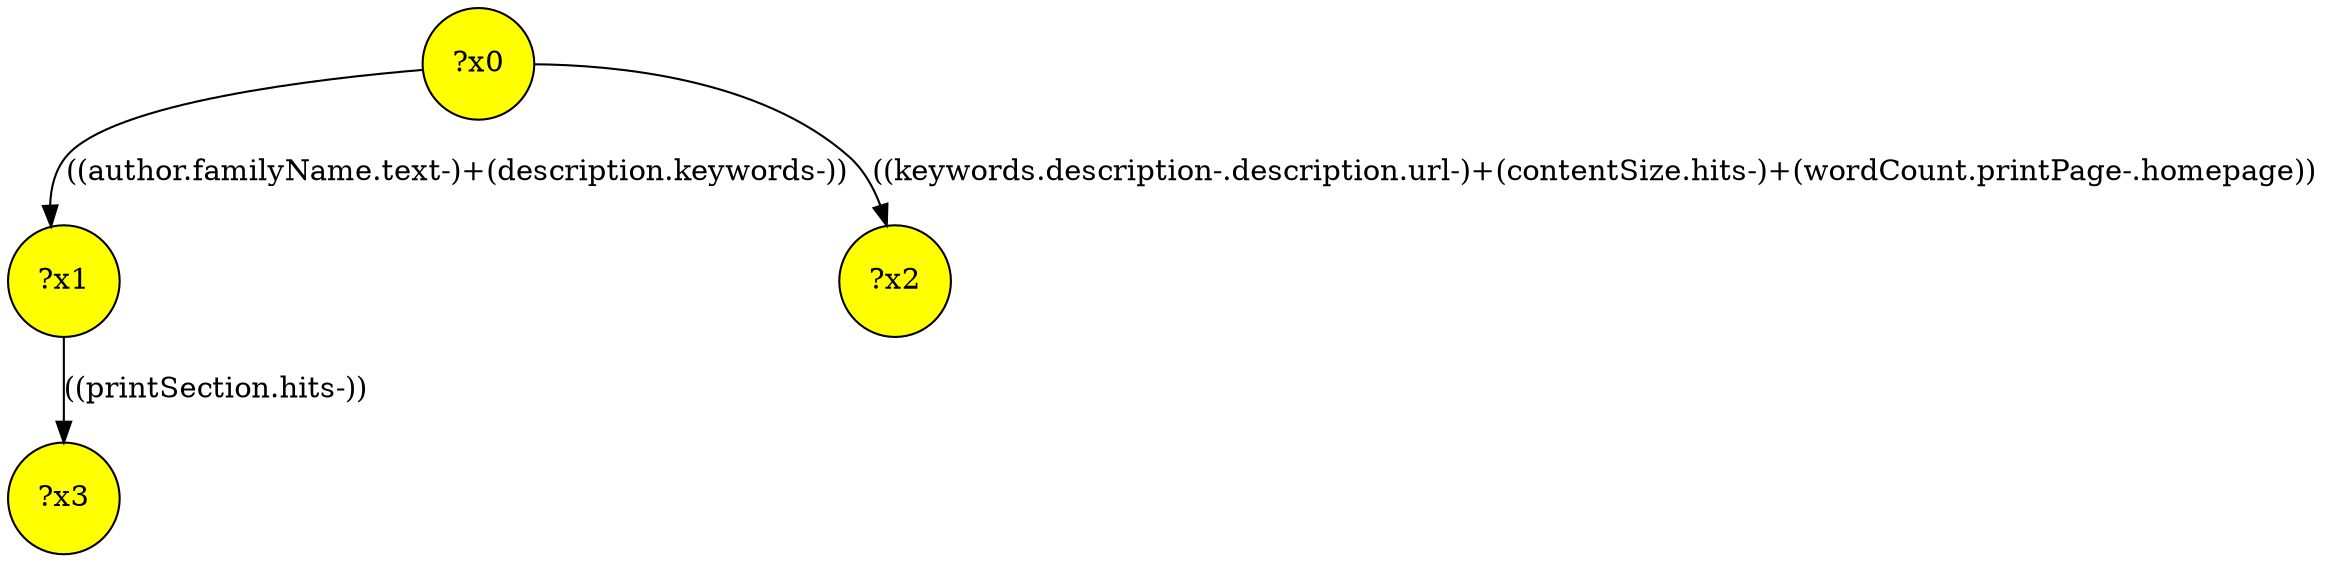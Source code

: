digraph g {
	x0 [fillcolor="yellow", style="filled," shape=circle, label="?x0"];
	x1 [fillcolor="yellow", style="filled," shape=circle, label="?x1"];
	x2 [fillcolor="yellow", style="filled," shape=circle, label="?x2"];
	x3 [fillcolor="yellow", style="filled," shape=circle, label="?x3"];
	x0 -> x1 [label="((author.familyName.text-)+(description.keywords-))"];
	x0 -> x2 [label="((keywords.description-.description.url-)+(contentSize.hits-)+(wordCount.printPage-.homepage))"];
	x1 -> x3 [label="((printSection.hits-))"];
}
